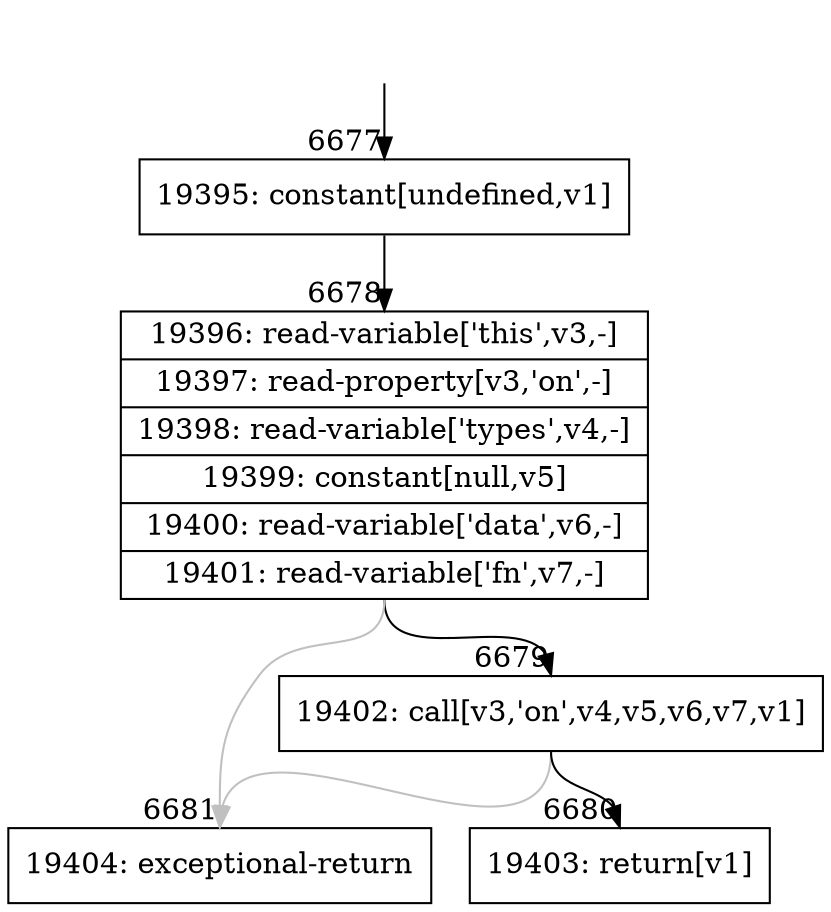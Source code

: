 digraph {
rankdir="TD"
BB_entry437[shape=none,label=""];
BB_entry437 -> BB6677 [tailport=s, headport=n, headlabel="    6677"]
BB6677 [shape=record label="{19395: constant[undefined,v1]}" ] 
BB6677 -> BB6678 [tailport=s, headport=n, headlabel="      6678"]
BB6678 [shape=record label="{19396: read-variable['this',v3,-]|19397: read-property[v3,'on',-]|19398: read-variable['types',v4,-]|19399: constant[null,v5]|19400: read-variable['data',v6,-]|19401: read-variable['fn',v7,-]}" ] 
BB6678 -> BB6679 [tailport=s, headport=n, headlabel="      6679"]
BB6678 -> BB6681 [tailport=s, headport=n, color=gray, headlabel="      6681"]
BB6679 [shape=record label="{19402: call[v3,'on',v4,v5,v6,v7,v1]}" ] 
BB6679 -> BB6680 [tailport=s, headport=n, headlabel="      6680"]
BB6679 -> BB6681 [tailport=s, headport=n, color=gray]
BB6680 [shape=record label="{19403: return[v1]}" ] 
BB6681 [shape=record label="{19404: exceptional-return}" ] 
}
